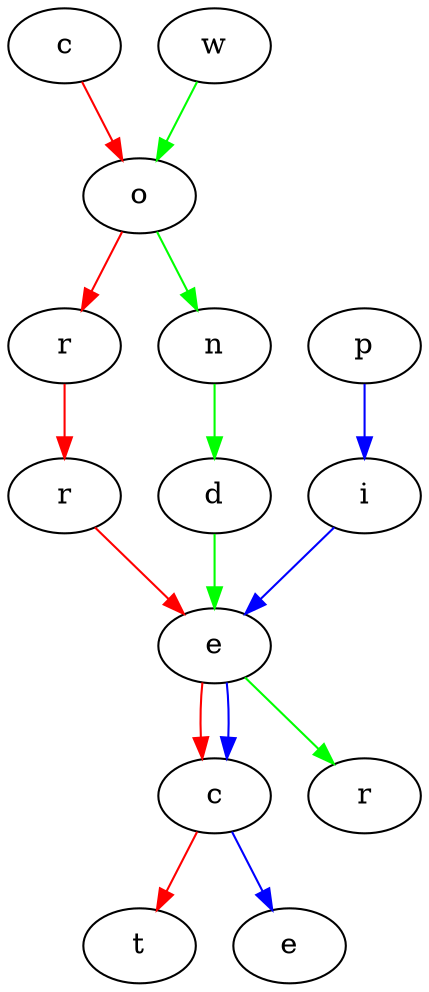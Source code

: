 digraph {
	"c.a94aa447-4631-4d91-a078-b80f2ec21a9c" [label=c]
	"o.db177d8e-3cf4-4e8c-8023-016a7ab269c9" [label=o]
	"r.ca4af6cc-b1bc-4283-88be-fd1113e9d3c7" [label=r]
	"r.4be05abc-5faf-46a9-a6c8-fe3fe1df8d4d" [label=r]
	"e.24f025b6-8067-4d75-840d-851cdb6d9307" [label=e]
	"c.a38530ea-ed0f-4f14-aa30-8a587fb360ef" [label=c]
	"t.47f79e48-8621-49c5-a699-eb57141b8e4a" [label=t]
	"c.a94aa447-4631-4d91-a078-b80f2ec21a9c" -> "o.db177d8e-3cf4-4e8c-8023-016a7ab269c9" [color=red]
	"o.db177d8e-3cf4-4e8c-8023-016a7ab269c9" -> "r.ca4af6cc-b1bc-4283-88be-fd1113e9d3c7" [color=red]
	"r.ca4af6cc-b1bc-4283-88be-fd1113e9d3c7" -> "r.4be05abc-5faf-46a9-a6c8-fe3fe1df8d4d" [color=red]
	"r.4be05abc-5faf-46a9-a6c8-fe3fe1df8d4d" -> "e.24f025b6-8067-4d75-840d-851cdb6d9307" [color=red]
	"e.24f025b6-8067-4d75-840d-851cdb6d9307" -> "c.a38530ea-ed0f-4f14-aa30-8a587fb360ef" [color=red]
	"c.a38530ea-ed0f-4f14-aa30-8a587fb360ef" -> "t.47f79e48-8621-49c5-a699-eb57141b8e4a" [color=red]
	"p.b0ee84e0-2495-4465-99ba-223a37bc65d3" [label=p]
	"i.1dba173d-8dd7-434a-94a7-231f7c683614" [label=i]
	"e.24f025b6-8067-4d75-840d-851cdb6d9307" [label=e]
	"c.a38530ea-ed0f-4f14-aa30-8a587fb360ef" [label=c]
	"e.779abad6-012b-49c8-a9b8-8d066bb9cc03" [label=e]
	"p.b0ee84e0-2495-4465-99ba-223a37bc65d3" -> "i.1dba173d-8dd7-434a-94a7-231f7c683614" [color=blue]
	"i.1dba173d-8dd7-434a-94a7-231f7c683614" -> "e.24f025b6-8067-4d75-840d-851cdb6d9307" [color=blue]
	"e.24f025b6-8067-4d75-840d-851cdb6d9307" -> "c.a38530ea-ed0f-4f14-aa30-8a587fb360ef" [color=blue]
	"c.a38530ea-ed0f-4f14-aa30-8a587fb360ef" -> "e.779abad6-012b-49c8-a9b8-8d066bb9cc03" [color=blue]
	"w.718dcd15-4354-482c-82fb-417b1f5bb3fb" [label=w]
	"o.db177d8e-3cf4-4e8c-8023-016a7ab269c9" [label=o]
	"n.de133797-3267-4b71-ab41-ed4ac433a927" [label=n]
	"d.89e7e875-c929-4ff1-9b5b-ae9b91ec76cd" [label=d]
	"e.24f025b6-8067-4d75-840d-851cdb6d9307" [label=e]
	"r.4a784a30-87ec-4074-bdd9-50972aabd5b0" [label=r]
	"w.718dcd15-4354-482c-82fb-417b1f5bb3fb" -> "o.db177d8e-3cf4-4e8c-8023-016a7ab269c9" [color=green]
	"o.db177d8e-3cf4-4e8c-8023-016a7ab269c9" -> "n.de133797-3267-4b71-ab41-ed4ac433a927" [color=green]
	"n.de133797-3267-4b71-ab41-ed4ac433a927" -> "d.89e7e875-c929-4ff1-9b5b-ae9b91ec76cd" [color=green]
	"d.89e7e875-c929-4ff1-9b5b-ae9b91ec76cd" -> "e.24f025b6-8067-4d75-840d-851cdb6d9307" [color=green]
	"e.24f025b6-8067-4d75-840d-851cdb6d9307" -> "r.4a784a30-87ec-4074-bdd9-50972aabd5b0" [color=green]
}
